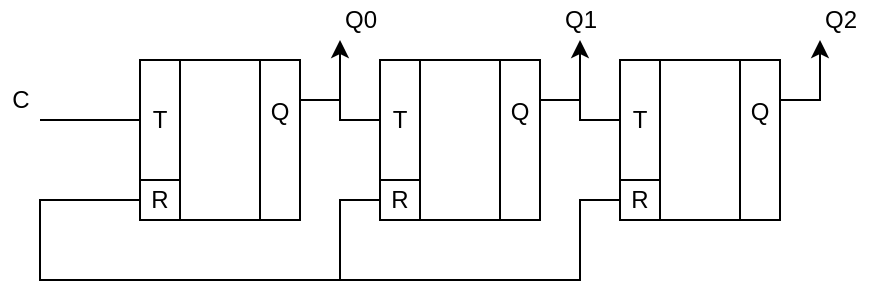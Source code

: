 <mxfile version="20.0.1" type="device" pages="4"><diagram id="ppFZpJrcJKyBo7Ti7lcz" name="Ct_posl_inc"><mxGraphModel dx="766" dy="492" grid="1" gridSize="10" guides="1" tooltips="1" connect="1" arrows="1" fold="1" page="1" pageScale="1" pageWidth="827" pageHeight="1169" math="0" shadow="0"><root><mxCell id="0"/><mxCell id="1" parent="0"/><mxCell id="_CVxGvSbv3_w0HM6d_ID-5" value="" style="group" vertex="1" connectable="0" parent="1"><mxGeometry x="120" y="120" width="80" height="80" as="geometry"/></mxCell><mxCell id="_CVxGvSbv3_w0HM6d_ID-1" value="T" style="rounded=0;whiteSpace=wrap;html=1;" vertex="1" parent="_CVxGvSbv3_w0HM6d_ID-5"><mxGeometry width="20" height="60" as="geometry"/></mxCell><mxCell id="_CVxGvSbv3_w0HM6d_ID-2" value="R" style="rounded=0;whiteSpace=wrap;html=1;" vertex="1" parent="_CVxGvSbv3_w0HM6d_ID-5"><mxGeometry y="60" width="20" height="20" as="geometry"/></mxCell><mxCell id="_CVxGvSbv3_w0HM6d_ID-3" value="" style="rounded=0;whiteSpace=wrap;html=1;" vertex="1" parent="_CVxGvSbv3_w0HM6d_ID-5"><mxGeometry x="20" width="40" height="80" as="geometry"/></mxCell><mxCell id="_CVxGvSbv3_w0HM6d_ID-4" value="Q&lt;br&gt;&lt;br&gt;&lt;br&gt;" style="rounded=0;whiteSpace=wrap;html=1;" vertex="1" parent="_CVxGvSbv3_w0HM6d_ID-5"><mxGeometry x="60" width="20" height="80" as="geometry"/></mxCell><mxCell id="_CVxGvSbv3_w0HM6d_ID-6" style="edgeStyle=orthogonalEdgeStyle;rounded=0;orthogonalLoop=1;jettySize=auto;html=1;exitX=0;exitY=0.5;exitDx=0;exitDy=0;endArrow=none;endFill=0;" edge="1" parent="1" source="_CVxGvSbv3_w0HM6d_ID-1"><mxGeometry relative="1" as="geometry"><mxPoint x="70" y="150" as="targetPoint"/></mxGeometry></mxCell><mxCell id="_CVxGvSbv3_w0HM6d_ID-7" value="C" style="text;html=1;align=center;verticalAlign=middle;resizable=0;points=[];autosize=1;strokeColor=none;fillColor=none;" vertex="1" parent="1"><mxGeometry x="50" y="130" width="20" height="20" as="geometry"/></mxCell><mxCell id="_CVxGvSbv3_w0HM6d_ID-8" style="edgeStyle=orthogonalEdgeStyle;rounded=0;orthogonalLoop=1;jettySize=auto;html=1;exitX=0;exitY=0.5;exitDx=0;exitDy=0;endArrow=none;endFill=0;entryX=0;entryY=0.5;entryDx=0;entryDy=0;" edge="1" parent="1" source="_CVxGvSbv3_w0HM6d_ID-2" target="_CVxGvSbv3_w0HM6d_ID-16"><mxGeometry relative="1" as="geometry"><mxPoint x="340" y="220" as="targetPoint"/><Array as="points"><mxPoint x="70" y="190"/><mxPoint x="70" y="230"/><mxPoint x="340" y="230"/><mxPoint x="340" y="190"/></Array></mxGeometry></mxCell><mxCell id="_CVxGvSbv3_w0HM6d_ID-9" value="" style="group" vertex="1" connectable="0" parent="1"><mxGeometry x="240" y="120" width="80" height="80" as="geometry"/></mxCell><mxCell id="_CVxGvSbv3_w0HM6d_ID-10" value="T" style="rounded=0;whiteSpace=wrap;html=1;" vertex="1" parent="_CVxGvSbv3_w0HM6d_ID-9"><mxGeometry width="20" height="60" as="geometry"/></mxCell><mxCell id="_CVxGvSbv3_w0HM6d_ID-11" value="R" style="rounded=0;whiteSpace=wrap;html=1;" vertex="1" parent="_CVxGvSbv3_w0HM6d_ID-9"><mxGeometry y="60" width="20" height="20" as="geometry"/></mxCell><mxCell id="_CVxGvSbv3_w0HM6d_ID-12" value="" style="rounded=0;whiteSpace=wrap;html=1;" vertex="1" parent="_CVxGvSbv3_w0HM6d_ID-9"><mxGeometry x="20" width="40" height="80" as="geometry"/></mxCell><mxCell id="_CVxGvSbv3_w0HM6d_ID-13" value="Q&lt;br&gt;&lt;br&gt;&lt;br&gt;" style="rounded=0;whiteSpace=wrap;html=1;" vertex="1" parent="_CVxGvSbv3_w0HM6d_ID-9"><mxGeometry x="60" width="20" height="80" as="geometry"/></mxCell><mxCell id="_CVxGvSbv3_w0HM6d_ID-14" value="" style="group" vertex="1" connectable="0" parent="1"><mxGeometry x="360" y="120" width="80" height="80" as="geometry"/></mxCell><mxCell id="_CVxGvSbv3_w0HM6d_ID-15" value="T" style="rounded=0;whiteSpace=wrap;html=1;" vertex="1" parent="_CVxGvSbv3_w0HM6d_ID-14"><mxGeometry width="20" height="60" as="geometry"/></mxCell><mxCell id="_CVxGvSbv3_w0HM6d_ID-16" value="R" style="rounded=0;whiteSpace=wrap;html=1;" vertex="1" parent="_CVxGvSbv3_w0HM6d_ID-14"><mxGeometry y="60" width="20" height="20" as="geometry"/></mxCell><mxCell id="_CVxGvSbv3_w0HM6d_ID-17" value="" style="rounded=0;whiteSpace=wrap;html=1;" vertex="1" parent="_CVxGvSbv3_w0HM6d_ID-14"><mxGeometry x="20" width="40" height="80" as="geometry"/></mxCell><mxCell id="_CVxGvSbv3_w0HM6d_ID-18" value="Q&lt;br&gt;&lt;br&gt;&lt;br&gt;" style="rounded=0;whiteSpace=wrap;html=1;" vertex="1" parent="_CVxGvSbv3_w0HM6d_ID-14"><mxGeometry x="60" width="20" height="80" as="geometry"/></mxCell><mxCell id="_CVxGvSbv3_w0HM6d_ID-19" style="edgeStyle=orthogonalEdgeStyle;rounded=0;orthogonalLoop=1;jettySize=auto;html=1;exitX=1;exitY=0.25;exitDx=0;exitDy=0;entryX=0;entryY=0.5;entryDx=0;entryDy=0;endArrow=none;endFill=0;" edge="1" parent="1" source="_CVxGvSbv3_w0HM6d_ID-4" target="_CVxGvSbv3_w0HM6d_ID-10"><mxGeometry relative="1" as="geometry"/></mxCell><mxCell id="_CVxGvSbv3_w0HM6d_ID-20" style="edgeStyle=orthogonalEdgeStyle;rounded=0;orthogonalLoop=1;jettySize=auto;html=1;exitX=1;exitY=0.25;exitDx=0;exitDy=0;entryX=0;entryY=0.5;entryDx=0;entryDy=0;endArrow=none;endFill=0;" edge="1" parent="1" source="_CVxGvSbv3_w0HM6d_ID-13" target="_CVxGvSbv3_w0HM6d_ID-15"><mxGeometry relative="1" as="geometry"/></mxCell><mxCell id="_CVxGvSbv3_w0HM6d_ID-21" value="" style="endArrow=classic;html=1;rounded=0;startArrow=none;startFill=0;endFill=1;" edge="1" parent="1"><mxGeometry width="50" height="50" relative="1" as="geometry"><mxPoint x="220" y="140" as="sourcePoint"/><mxPoint x="220" y="110" as="targetPoint"/></mxGeometry></mxCell><mxCell id="_CVxGvSbv3_w0HM6d_ID-22" value="" style="endArrow=classic;html=1;rounded=0;startArrow=none;startFill=0;endFill=1;" edge="1" parent="1"><mxGeometry width="50" height="50" relative="1" as="geometry"><mxPoint x="340" y="140" as="sourcePoint"/><mxPoint x="340" y="110" as="targetPoint"/></mxGeometry></mxCell><mxCell id="_CVxGvSbv3_w0HM6d_ID-23" style="edgeStyle=orthogonalEdgeStyle;rounded=0;orthogonalLoop=1;jettySize=auto;html=1;exitX=1;exitY=0.25;exitDx=0;exitDy=0;startArrow=none;startFill=0;endArrow=classic;endFill=1;" edge="1" parent="1" source="_CVxGvSbv3_w0HM6d_ID-18"><mxGeometry relative="1" as="geometry"><mxPoint x="460" y="110" as="targetPoint"/><Array as="points"><mxPoint x="460" y="140"/><mxPoint x="460" y="110"/></Array></mxGeometry></mxCell><mxCell id="_CVxGvSbv3_w0HM6d_ID-24" style="edgeStyle=orthogonalEdgeStyle;rounded=0;orthogonalLoop=1;jettySize=auto;html=1;exitX=0;exitY=0.5;exitDx=0;exitDy=0;startArrow=none;startFill=0;endArrow=none;endFill=0;" edge="1" parent="1" source="_CVxGvSbv3_w0HM6d_ID-11"><mxGeometry relative="1" as="geometry"><mxPoint x="220" y="230" as="targetPoint"/></mxGeometry></mxCell><mxCell id="_CVxGvSbv3_w0HM6d_ID-25" value="Q0" style="text;html=1;align=center;verticalAlign=middle;resizable=0;points=[];autosize=1;strokeColor=none;fillColor=none;" vertex="1" parent="1"><mxGeometry x="215" y="90" width="30" height="20" as="geometry"/></mxCell><mxCell id="_CVxGvSbv3_w0HM6d_ID-26" value="Q1" style="text;html=1;align=center;verticalAlign=middle;resizable=0;points=[];autosize=1;strokeColor=none;fillColor=none;" vertex="1" parent="1"><mxGeometry x="325" y="90" width="30" height="20" as="geometry"/></mxCell><mxCell id="_CVxGvSbv3_w0HM6d_ID-27" value="Q2" style="text;html=1;align=center;verticalAlign=middle;resizable=0;points=[];autosize=1;strokeColor=none;fillColor=none;" vertex="1" parent="1"><mxGeometry x="455" y="90" width="30" height="20" as="geometry"/></mxCell></root></mxGraphModel></diagram><diagram id="cTO8fn6N8fHEVhXlPTjt" name="Ct_posl_dec"><mxGraphModel dx="766" dy="492" grid="1" gridSize="10" guides="1" tooltips="1" connect="1" arrows="1" fold="1" page="1" pageScale="1" pageWidth="827" pageHeight="1169" math="0" shadow="0"><root><mxCell id="0"/><mxCell id="1" parent="0"/><mxCell id="P3ew-B0r1iosMSQfDxaQ-7" style="edgeStyle=orthogonalEdgeStyle;rounded=0;orthogonalLoop=1;jettySize=auto;html=1;exitX=0;exitY=0.25;exitDx=0;exitDy=0;startArrow=none;startFill=0;endArrow=none;endFill=0;" edge="1" parent="1" source="P3ew-B0r1iosMSQfDxaQ-4"><mxGeometry relative="1" as="geometry"><mxPoint x="90" y="100" as="targetPoint"/></mxGeometry></mxCell><mxCell id="P3ew-B0r1iosMSQfDxaQ-8" value="" style="group" vertex="1" connectable="0" parent="1"><mxGeometry x="120" y="120" width="80" height="90" as="geometry"/></mxCell><mxCell id="P3ew-B0r1iosMSQfDxaQ-2" value="T" style="rounded=0;whiteSpace=wrap;html=1;" vertex="1" parent="P3ew-B0r1iosMSQfDxaQ-8"><mxGeometry y="20" width="20" height="50" as="geometry"/></mxCell><mxCell id="P3ew-B0r1iosMSQfDxaQ-3" value="R" style="rounded=0;whiteSpace=wrap;html=1;" vertex="1" parent="P3ew-B0r1iosMSQfDxaQ-8"><mxGeometry y="70" width="20" height="20" as="geometry"/></mxCell><mxCell id="P3ew-B0r1iosMSQfDxaQ-4" value="S" style="rounded=0;whiteSpace=wrap;html=1;" vertex="1" parent="P3ew-B0r1iosMSQfDxaQ-8"><mxGeometry width="20" height="20" as="geometry"/></mxCell><mxCell id="P3ew-B0r1iosMSQfDxaQ-5" value="" style="rounded=0;whiteSpace=wrap;html=1;" vertex="1" parent="P3ew-B0r1iosMSQfDxaQ-8"><mxGeometry x="20" width="40" height="90" as="geometry"/></mxCell><mxCell id="P3ew-B0r1iosMSQfDxaQ-6" value="&lt;br&gt;&lt;br&gt;&lt;br&gt;~Q" style="rounded=0;whiteSpace=wrap;html=1;" vertex="1" parent="P3ew-B0r1iosMSQfDxaQ-8"><mxGeometry x="60" width="20" height="90" as="geometry"/></mxCell><mxCell id="P3ew-B0r1iosMSQfDxaQ-9" value="" style="group" vertex="1" connectable="0" parent="1"><mxGeometry x="240" y="120" width="80" height="90" as="geometry"/></mxCell><mxCell id="P3ew-B0r1iosMSQfDxaQ-10" value="T" style="rounded=0;whiteSpace=wrap;html=1;" vertex="1" parent="P3ew-B0r1iosMSQfDxaQ-9"><mxGeometry y="20" width="20" height="50" as="geometry"/></mxCell><mxCell id="P3ew-B0r1iosMSQfDxaQ-11" value="R" style="rounded=0;whiteSpace=wrap;html=1;" vertex="1" parent="P3ew-B0r1iosMSQfDxaQ-9"><mxGeometry y="70" width="20" height="20" as="geometry"/></mxCell><mxCell id="P3ew-B0r1iosMSQfDxaQ-12" value="S" style="rounded=0;whiteSpace=wrap;html=1;" vertex="1" parent="P3ew-B0r1iosMSQfDxaQ-9"><mxGeometry width="20" height="20" as="geometry"/></mxCell><mxCell id="P3ew-B0r1iosMSQfDxaQ-13" value="" style="rounded=0;whiteSpace=wrap;html=1;" vertex="1" parent="P3ew-B0r1iosMSQfDxaQ-9"><mxGeometry x="20" width="40" height="90" as="geometry"/></mxCell><mxCell id="P3ew-B0r1iosMSQfDxaQ-14" value="&lt;br&gt;&lt;br&gt;&lt;br&gt;~Q" style="rounded=0;whiteSpace=wrap;html=1;" vertex="1" parent="P3ew-B0r1iosMSQfDxaQ-9"><mxGeometry x="60" width="20" height="90" as="geometry"/></mxCell><mxCell id="P3ew-B0r1iosMSQfDxaQ-15" value="" style="group" vertex="1" connectable="0" parent="1"><mxGeometry x="360" y="120" width="80" height="90" as="geometry"/></mxCell><mxCell id="P3ew-B0r1iosMSQfDxaQ-16" value="T" style="rounded=0;whiteSpace=wrap;html=1;" vertex="1" parent="P3ew-B0r1iosMSQfDxaQ-15"><mxGeometry y="20" width="20" height="50" as="geometry"/></mxCell><mxCell id="P3ew-B0r1iosMSQfDxaQ-17" value="R" style="rounded=0;whiteSpace=wrap;html=1;" vertex="1" parent="P3ew-B0r1iosMSQfDxaQ-15"><mxGeometry y="70" width="20" height="20" as="geometry"/></mxCell><mxCell id="P3ew-B0r1iosMSQfDxaQ-18" value="S" style="rounded=0;whiteSpace=wrap;html=1;" vertex="1" parent="P3ew-B0r1iosMSQfDxaQ-15"><mxGeometry width="20" height="20" as="geometry"/></mxCell><mxCell id="P3ew-B0r1iosMSQfDxaQ-19" value="" style="rounded=0;whiteSpace=wrap;html=1;" vertex="1" parent="P3ew-B0r1iosMSQfDxaQ-15"><mxGeometry x="20" width="40" height="90" as="geometry"/></mxCell><mxCell id="P3ew-B0r1iosMSQfDxaQ-20" value="&lt;br&gt;&lt;br&gt;&lt;br&gt;~Q" style="rounded=0;whiteSpace=wrap;html=1;" vertex="1" parent="P3ew-B0r1iosMSQfDxaQ-15"><mxGeometry x="60" width="20" height="90" as="geometry"/></mxCell><mxCell id="P3ew-B0r1iosMSQfDxaQ-21" style="edgeStyle=orthogonalEdgeStyle;rounded=0;orthogonalLoop=1;jettySize=auto;html=1;exitX=0;exitY=0.25;exitDx=0;exitDy=0;startArrow=none;startFill=0;endArrow=none;endFill=0;" edge="1" parent="1" source="P3ew-B0r1iosMSQfDxaQ-12"><mxGeometry relative="1" as="geometry"><mxPoint x="220" y="100" as="targetPoint"/></mxGeometry></mxCell><mxCell id="P3ew-B0r1iosMSQfDxaQ-22" style="edgeStyle=orthogonalEdgeStyle;rounded=0;orthogonalLoop=1;jettySize=auto;html=1;exitX=0;exitY=0.25;exitDx=0;exitDy=0;startArrow=none;startFill=0;endArrow=none;endFill=0;" edge="1" parent="1" source="P3ew-B0r1iosMSQfDxaQ-18"><mxGeometry relative="1" as="geometry"><mxPoint x="340" y="100" as="targetPoint"/></mxGeometry></mxCell><mxCell id="P3ew-B0r1iosMSQfDxaQ-23" style="edgeStyle=orthogonalEdgeStyle;rounded=0;orthogonalLoop=1;jettySize=auto;html=1;exitX=0;exitY=0.5;exitDx=0;exitDy=0;startArrow=none;startFill=0;endArrow=none;endFill=0;" edge="1" parent="1" source="P3ew-B0r1iosMSQfDxaQ-2"><mxGeometry relative="1" as="geometry"><mxPoint x="80" y="165" as="targetPoint"/></mxGeometry></mxCell><mxCell id="P3ew-B0r1iosMSQfDxaQ-24" value="C" style="text;html=1;align=center;verticalAlign=middle;resizable=0;points=[];autosize=1;strokeColor=none;fillColor=none;" vertex="1" parent="1"><mxGeometry x="60" y="140" width="20" height="20" as="geometry"/></mxCell><mxCell id="P3ew-B0r1iosMSQfDxaQ-25" value="S0" style="text;html=1;align=center;verticalAlign=middle;resizable=0;points=[];autosize=1;strokeColor=none;fillColor=none;" vertex="1" parent="1"><mxGeometry x="65" y="80" width="30" height="20" as="geometry"/></mxCell><mxCell id="P3ew-B0r1iosMSQfDxaQ-26" value="S1" style="text;html=1;align=center;verticalAlign=middle;resizable=0;points=[];autosize=1;strokeColor=none;fillColor=none;" vertex="1" parent="1"><mxGeometry x="220" y="80" width="30" height="20" as="geometry"/></mxCell><mxCell id="P3ew-B0r1iosMSQfDxaQ-27" value="S2" style="text;html=1;align=center;verticalAlign=middle;resizable=0;points=[];autosize=1;strokeColor=none;fillColor=none;" vertex="1" parent="1"><mxGeometry x="340" y="80" width="30" height="20" as="geometry"/></mxCell><mxCell id="P3ew-B0r1iosMSQfDxaQ-28" style="edgeStyle=orthogonalEdgeStyle;rounded=0;orthogonalLoop=1;jettySize=auto;html=1;exitX=0;exitY=0.5;exitDx=0;exitDy=0;startArrow=none;startFill=0;endArrow=none;endFill=0;entryX=0;entryY=0.5;entryDx=0;entryDy=0;" edge="1" parent="1" source="P3ew-B0r1iosMSQfDxaQ-3" target="P3ew-B0r1iosMSQfDxaQ-17"><mxGeometry relative="1" as="geometry"><mxPoint x="350" y="270" as="targetPoint"/><Array as="points"><mxPoint x="100" y="200"/><mxPoint x="100" y="240"/><mxPoint x="350" y="240"/><mxPoint x="350" y="200"/></Array></mxGeometry></mxCell><mxCell id="P3ew-B0r1iosMSQfDxaQ-29" style="edgeStyle=orthogonalEdgeStyle;rounded=0;orthogonalLoop=1;jettySize=auto;html=1;exitX=0;exitY=0.5;exitDx=0;exitDy=0;startArrow=none;startFill=0;endArrow=none;endFill=0;" edge="1" parent="1" source="P3ew-B0r1iosMSQfDxaQ-11"><mxGeometry relative="1" as="geometry"><mxPoint x="220" y="240" as="targetPoint"/><Array as="points"><mxPoint x="230" y="200"/><mxPoint x="230" y="240"/></Array></mxGeometry></mxCell><mxCell id="P3ew-B0r1iosMSQfDxaQ-30" style="edgeStyle=orthogonalEdgeStyle;rounded=0;orthogonalLoop=1;jettySize=auto;html=1;exitX=1;exitY=0.75;exitDx=0;exitDy=0;entryX=0;entryY=0.5;entryDx=0;entryDy=0;startArrow=none;startFill=0;endArrow=none;endFill=0;" edge="1" parent="1" source="P3ew-B0r1iosMSQfDxaQ-6" target="P3ew-B0r1iosMSQfDxaQ-10"><mxGeometry relative="1" as="geometry"><Array as="points"><mxPoint x="210" y="188"/><mxPoint x="210" y="165"/></Array></mxGeometry></mxCell><mxCell id="P3ew-B0r1iosMSQfDxaQ-31" style="edgeStyle=orthogonalEdgeStyle;rounded=0;orthogonalLoop=1;jettySize=auto;html=1;exitX=0;exitY=0.5;exitDx=0;exitDy=0;entryX=1;entryY=0.75;entryDx=0;entryDy=0;startArrow=none;startFill=0;endArrow=none;endFill=0;" edge="1" parent="1" source="P3ew-B0r1iosMSQfDxaQ-16" target="P3ew-B0r1iosMSQfDxaQ-14"><mxGeometry relative="1" as="geometry"><Array as="points"><mxPoint x="330" y="165"/><mxPoint x="330" y="188"/></Array></mxGeometry></mxCell><mxCell id="P3ew-B0r1iosMSQfDxaQ-32" style="edgeStyle=orthogonalEdgeStyle;rounded=0;orthogonalLoop=1;jettySize=auto;html=1;exitX=1;exitY=0.75;exitDx=0;exitDy=0;startArrow=none;startFill=0;endArrow=classic;endFill=1;" edge="1" parent="1" source="P3ew-B0r1iosMSQfDxaQ-20"><mxGeometry relative="1" as="geometry"><mxPoint x="460" y="70" as="targetPoint"/></mxGeometry></mxCell><mxCell id="P3ew-B0r1iosMSQfDxaQ-33" value="" style="endArrow=classic;html=1;rounded=0;" edge="1" parent="1"><mxGeometry width="50" height="50" relative="1" as="geometry"><mxPoint x="210" y="170" as="sourcePoint"/><mxPoint x="210" y="70" as="targetPoint"/></mxGeometry></mxCell><mxCell id="P3ew-B0r1iosMSQfDxaQ-34" value="Q0" style="text;html=1;align=center;verticalAlign=middle;resizable=0;points=[];autosize=1;strokeColor=none;fillColor=none;" vertex="1" parent="1"><mxGeometry x="195" y="50" width="30" height="20" as="geometry"/></mxCell><mxCell id="P3ew-B0r1iosMSQfDxaQ-35" value="" style="endArrow=classic;html=1;rounded=0;" edge="1" parent="1"><mxGeometry width="50" height="50" relative="1" as="geometry"><mxPoint x="330" y="170" as="sourcePoint"/><mxPoint x="330" y="70" as="targetPoint"/></mxGeometry></mxCell><mxCell id="P3ew-B0r1iosMSQfDxaQ-36" value="Q1" style="text;html=1;align=center;verticalAlign=middle;resizable=0;points=[];autosize=1;strokeColor=none;fillColor=none;" vertex="1" parent="1"><mxGeometry x="315" y="50" width="30" height="20" as="geometry"/></mxCell><mxCell id="P3ew-B0r1iosMSQfDxaQ-37" value="Q2" style="text;html=1;align=center;verticalAlign=middle;resizable=0;points=[];autosize=1;strokeColor=none;fillColor=none;" vertex="1" parent="1"><mxGeometry x="445" y="50" width="30" height="20" as="geometry"/></mxCell><mxCell id="P3ew-B0r1iosMSQfDxaQ-38" value="" style="endArrow=none;html=1;rounded=0;" edge="1" parent="1"><mxGeometry width="50" height="50" relative="1" as="geometry"><mxPoint x="40" y="240" as="sourcePoint"/><mxPoint x="100" y="240" as="targetPoint"/></mxGeometry></mxCell><mxCell id="P3ew-B0r1iosMSQfDxaQ-40" value="Reset" style="text;html=1;align=center;verticalAlign=middle;resizable=0;points=[];autosize=1;strokeColor=none;fillColor=none;" vertex="1" parent="1"><mxGeometry x="25" y="220" width="50" height="20" as="geometry"/></mxCell></root></mxGraphModel></diagram><diagram id="LKE5CTaxRTpj_qek7cb6" name="Ct_ckv_inc"><mxGraphModel dx="766" dy="492" grid="1" gridSize="10" guides="1" tooltips="1" connect="1" arrows="1" fold="1" page="1" pageScale="1" pageWidth="827" pageHeight="1169" math="0" shadow="0"><root><mxCell id="0"/><mxCell id="1" parent="0"/><mxCell id="bXW_lERMc_xoVCUQxBor-5" style="edgeStyle=orthogonalEdgeStyle;rounded=0;orthogonalLoop=1;jettySize=auto;html=1;exitX=0;exitY=0.5;exitDx=0;exitDy=0;startArrow=none;startFill=0;endArrow=none;endFill=0;" edge="1" parent="1" source="bXW_lERMc_xoVCUQxBor-1"><mxGeometry relative="1" as="geometry"><mxPoint x="90" y="190" as="targetPoint"/></mxGeometry></mxCell><mxCell id="bXW_lERMc_xoVCUQxBor-7" style="edgeStyle=orthogonalEdgeStyle;rounded=0;orthogonalLoop=1;jettySize=auto;html=1;exitX=0;exitY=0.5;exitDx=0;exitDy=0;startArrow=none;startFill=0;endArrow=none;endFill=0;" edge="1" parent="1" source="bXW_lERMc_xoVCUQxBor-2"><mxGeometry relative="1" as="geometry"><mxPoint x="70" y="230" as="targetPoint"/></mxGeometry></mxCell><mxCell id="bXW_lERMc_xoVCUQxBor-9" style="edgeStyle=orthogonalEdgeStyle;rounded=0;orthogonalLoop=1;jettySize=auto;html=1;exitX=1;exitY=0.25;exitDx=0;exitDy=0;startArrow=none;startFill=0;endArrow=none;endFill=0;" edge="1" parent="1" source="bXW_lERMc_xoVCUQxBor-4"><mxGeometry relative="1" as="geometry"><mxPoint x="260" y="260" as="targetPoint"/><Array as="points"><mxPoint x="250" y="180"/></Array></mxGeometry></mxCell><mxCell id="bXW_lERMc_xoVCUQxBor-6" value="C" style="text;html=1;align=center;verticalAlign=middle;resizable=0;points=[];autosize=1;strokeColor=none;fillColor=none;" vertex="1" parent="1"><mxGeometry x="70" y="170" width="20" height="20" as="geometry"/></mxCell><mxCell id="bXW_lERMc_xoVCUQxBor-8" value="Reset" style="text;html=1;align=center;verticalAlign=middle;resizable=0;points=[];autosize=1;strokeColor=none;fillColor=none;" vertex="1" parent="1"><mxGeometry x="45" y="210" width="50" height="20" as="geometry"/></mxCell><mxCell id="bXW_lERMc_xoVCUQxBor-10" value="" style="group" vertex="1" connectable="0" parent="1"><mxGeometry x="160" y="160" width="80" height="80" as="geometry"/></mxCell><mxCell id="bXW_lERMc_xoVCUQxBor-1" value="T" style="rounded=0;whiteSpace=wrap;html=1;" vertex="1" parent="bXW_lERMc_xoVCUQxBor-10"><mxGeometry width="20" height="60" as="geometry"/></mxCell><mxCell id="bXW_lERMc_xoVCUQxBor-2" value="R" style="rounded=0;whiteSpace=wrap;html=1;" vertex="1" parent="bXW_lERMc_xoVCUQxBor-10"><mxGeometry y="60" width="20" height="20" as="geometry"/></mxCell><mxCell id="bXW_lERMc_xoVCUQxBor-3" value="" style="rounded=0;whiteSpace=wrap;html=1;" vertex="1" parent="bXW_lERMc_xoVCUQxBor-10"><mxGeometry x="20" width="40" height="80" as="geometry"/></mxCell><mxCell id="bXW_lERMc_xoVCUQxBor-4" value="Q&lt;br&gt;&lt;br&gt;&lt;br&gt;" style="rounded=0;whiteSpace=wrap;html=1;" vertex="1" parent="bXW_lERMc_xoVCUQxBor-10"><mxGeometry x="60" width="20" height="80" as="geometry"/></mxCell><mxCell id="bXW_lERMc_xoVCUQxBor-11" value="" style="group" vertex="1" connectable="0" parent="1"><mxGeometry x="320" y="160" width="80" height="80" as="geometry"/></mxCell><mxCell id="bXW_lERMc_xoVCUQxBor-12" value="T" style="rounded=0;whiteSpace=wrap;html=1;" vertex="1" parent="bXW_lERMc_xoVCUQxBor-11"><mxGeometry width="20" height="60" as="geometry"/></mxCell><mxCell id="bXW_lERMc_xoVCUQxBor-13" value="R" style="rounded=0;whiteSpace=wrap;html=1;" vertex="1" parent="bXW_lERMc_xoVCUQxBor-11"><mxGeometry y="60" width="20" height="20" as="geometry"/></mxCell><mxCell id="bXW_lERMc_xoVCUQxBor-14" value="" style="rounded=0;whiteSpace=wrap;html=1;" vertex="1" parent="bXW_lERMc_xoVCUQxBor-11"><mxGeometry x="20" width="40" height="80" as="geometry"/></mxCell><mxCell id="bXW_lERMc_xoVCUQxBor-15" value="Q&lt;br&gt;&lt;br&gt;&lt;br&gt;" style="rounded=0;whiteSpace=wrap;html=1;" vertex="1" parent="bXW_lERMc_xoVCUQxBor-11"><mxGeometry x="60" width="20" height="80" as="geometry"/></mxCell><mxCell id="bXW_lERMc_xoVCUQxBor-16" value="" style="group" vertex="1" connectable="0" parent="1"><mxGeometry x="480" y="160" width="80" height="80" as="geometry"/></mxCell><mxCell id="bXW_lERMc_xoVCUQxBor-17" value="T" style="rounded=0;whiteSpace=wrap;html=1;" vertex="1" parent="bXW_lERMc_xoVCUQxBor-16"><mxGeometry width="20" height="60" as="geometry"/></mxCell><mxCell id="bXW_lERMc_xoVCUQxBor-18" value="R" style="rounded=0;whiteSpace=wrap;html=1;" vertex="1" parent="bXW_lERMc_xoVCUQxBor-16"><mxGeometry y="60" width="20" height="20" as="geometry"/></mxCell><mxCell id="bXW_lERMc_xoVCUQxBor-19" value="" style="rounded=0;whiteSpace=wrap;html=1;" vertex="1" parent="bXW_lERMc_xoVCUQxBor-16"><mxGeometry x="20" width="40" height="80" as="geometry"/></mxCell><mxCell id="bXW_lERMc_xoVCUQxBor-20" value="Q&lt;br&gt;&lt;br&gt;&lt;br&gt;" style="rounded=0;whiteSpace=wrap;html=1;" vertex="1" parent="bXW_lERMc_xoVCUQxBor-16"><mxGeometry x="60" width="20" height="80" as="geometry"/></mxCell><mxCell id="bXW_lERMc_xoVCUQxBor-22" style="edgeStyle=orthogonalEdgeStyle;rounded=0;orthogonalLoop=1;jettySize=auto;html=1;exitX=0;exitY=0.75;exitDx=0;exitDy=0;startArrow=none;startFill=0;endArrow=none;endFill=0;" edge="1" parent="1" source="bXW_lERMc_xoVCUQxBor-21"><mxGeometry relative="1" as="geometry"><mxPoint x="120" y="190" as="targetPoint"/></mxGeometry></mxCell><mxCell id="bXW_lERMc_xoVCUQxBor-23" style="edgeStyle=orthogonalEdgeStyle;rounded=0;orthogonalLoop=1;jettySize=auto;html=1;exitX=1;exitY=0.5;exitDx=0;exitDy=0;entryX=0;entryY=0.5;entryDx=0;entryDy=0;startArrow=none;startFill=0;endArrow=none;endFill=0;" edge="1" parent="1" source="bXW_lERMc_xoVCUQxBor-21" target="bXW_lERMc_xoVCUQxBor-12"><mxGeometry relative="1" as="geometry"><Array as="points"><mxPoint x="300" y="270"/><mxPoint x="300" y="190"/></Array></mxGeometry></mxCell><mxCell id="bXW_lERMc_xoVCUQxBor-21" value="&amp;amp;" style="rounded=0;whiteSpace=wrap;html=1;" vertex="1" parent="1"><mxGeometry x="260" y="250" width="30" height="40" as="geometry"/></mxCell><mxCell id="bXW_lERMc_xoVCUQxBor-26" style="edgeStyle=orthogonalEdgeStyle;rounded=0;orthogonalLoop=1;jettySize=auto;html=1;exitX=0;exitY=0.75;exitDx=0;exitDy=0;startArrow=none;startFill=0;endArrow=none;endFill=0;" edge="1" parent="1" source="bXW_lERMc_xoVCUQxBor-24"><mxGeometry relative="1" as="geometry"><mxPoint x="300" y="270" as="targetPoint"/></mxGeometry></mxCell><mxCell id="bXW_lERMc_xoVCUQxBor-27" style="edgeStyle=orthogonalEdgeStyle;rounded=0;orthogonalLoop=1;jettySize=auto;html=1;exitX=1;exitY=0.5;exitDx=0;exitDy=0;entryX=0;entryY=0.5;entryDx=0;entryDy=0;startArrow=none;startFill=0;endArrow=none;endFill=0;" edge="1" parent="1" source="bXW_lERMc_xoVCUQxBor-24" target="bXW_lERMc_xoVCUQxBor-17"><mxGeometry relative="1" as="geometry"><Array as="points"><mxPoint x="460" y="270"/><mxPoint x="460" y="190"/></Array></mxGeometry></mxCell><mxCell id="bXW_lERMc_xoVCUQxBor-24" value="&amp;amp;" style="rounded=0;whiteSpace=wrap;html=1;" vertex="1" parent="1"><mxGeometry x="420" y="250" width="30" height="40" as="geometry"/></mxCell><mxCell id="bXW_lERMc_xoVCUQxBor-25" style="edgeStyle=orthogonalEdgeStyle;rounded=0;orthogonalLoop=1;jettySize=auto;html=1;exitX=1;exitY=0.25;exitDx=0;exitDy=0;startArrow=none;startFill=0;endArrow=none;endFill=0;" edge="1" parent="1" source="bXW_lERMc_xoVCUQxBor-15"><mxGeometry relative="1" as="geometry"><mxPoint x="420" y="260" as="targetPoint"/><Array as="points"><mxPoint x="410" y="180"/><mxPoint x="410" y="260"/><mxPoint x="420" y="260"/></Array></mxGeometry></mxCell><mxCell id="bXW_lERMc_xoVCUQxBor-28" style="edgeStyle=orthogonalEdgeStyle;rounded=0;orthogonalLoop=1;jettySize=auto;html=1;exitX=0;exitY=0.5;exitDx=0;exitDy=0;startArrow=none;startFill=0;endArrow=none;endFill=0;entryX=0.7;entryY=1.05;entryDx=0;entryDy=0;entryPerimeter=0;" edge="1" parent="1" source="bXW_lERMc_xoVCUQxBor-13" target="bXW_lERMc_xoVCUQxBor-8"><mxGeometry relative="1" as="geometry"><mxPoint x="80" y="310" as="targetPoint"/><Array as="points"><mxPoint x="310" y="230"/><mxPoint x="310" y="320"/><mxPoint x="80" y="320"/></Array></mxGeometry></mxCell><mxCell id="bXW_lERMc_xoVCUQxBor-29" style="edgeStyle=orthogonalEdgeStyle;rounded=0;orthogonalLoop=1;jettySize=auto;html=1;exitX=0;exitY=0.5;exitDx=0;exitDy=0;startArrow=none;startFill=0;endArrow=none;endFill=0;" edge="1" parent="1" source="bXW_lERMc_xoVCUQxBor-18"><mxGeometry relative="1" as="geometry"><mxPoint x="310" y="320" as="targetPoint"/><Array as="points"><mxPoint x="470" y="230"/></Array></mxGeometry></mxCell><mxCell id="bXW_lERMc_xoVCUQxBor-30" value="" style="endArrow=classic;html=1;rounded=0;" edge="1" parent="1"><mxGeometry width="50" height="50" relative="1" as="geometry"><mxPoint x="250" y="180" as="sourcePoint"/><mxPoint x="250" y="140" as="targetPoint"/></mxGeometry></mxCell><mxCell id="bXW_lERMc_xoVCUQxBor-31" value="Q0" style="text;html=1;align=center;verticalAlign=middle;resizable=0;points=[];autosize=1;strokeColor=none;fillColor=none;" vertex="1" parent="1"><mxGeometry x="245" y="120" width="30" height="20" as="geometry"/></mxCell><mxCell id="bXW_lERMc_xoVCUQxBor-32" value="" style="endArrow=classic;html=1;rounded=0;" edge="1" parent="1"><mxGeometry width="50" height="50" relative="1" as="geometry"><mxPoint x="410" y="180" as="sourcePoint"/><mxPoint x="410" y="140" as="targetPoint"/></mxGeometry></mxCell><mxCell id="bXW_lERMc_xoVCUQxBor-33" style="edgeStyle=orthogonalEdgeStyle;rounded=0;orthogonalLoop=1;jettySize=auto;html=1;exitX=1;exitY=0.25;exitDx=0;exitDy=0;startArrow=none;startFill=0;endArrow=classic;endFill=1;" edge="1" parent="1" source="bXW_lERMc_xoVCUQxBor-20"><mxGeometry relative="1" as="geometry"><mxPoint x="570" y="140" as="targetPoint"/><Array as="points"><mxPoint x="570" y="180"/></Array></mxGeometry></mxCell><mxCell id="bXW_lERMc_xoVCUQxBor-34" value="Q1" style="text;html=1;align=center;verticalAlign=middle;resizable=0;points=[];autosize=1;strokeColor=none;fillColor=none;" vertex="1" parent="1"><mxGeometry x="395" y="120" width="30" height="20" as="geometry"/></mxCell><mxCell id="bXW_lERMc_xoVCUQxBor-35" value="Q2" style="text;html=1;align=center;verticalAlign=middle;resizable=0;points=[];autosize=1;strokeColor=none;fillColor=none;" vertex="1" parent="1"><mxGeometry x="555" y="120" width="30" height="20" as="geometry"/></mxCell></root></mxGraphModel></diagram><diagram id="D8pmekWTqkGY3Re0x5xm" name="Ct_ckv_dec"><mxGraphModel dx="766" dy="492" grid="1" gridSize="10" guides="1" tooltips="1" connect="1" arrows="1" fold="1" page="1" pageScale="1" pageWidth="827" pageHeight="1169" math="0" shadow="0"><root><mxCell id="0"/><mxCell id="1" parent="0"/><mxCell id="eOA0E9yDvYShA4qwCV28-1" style="edgeStyle=orthogonalEdgeStyle;rounded=0;orthogonalLoop=1;jettySize=auto;html=1;exitX=0;exitY=0.5;exitDx=0;exitDy=0;startArrow=none;startFill=0;endArrow=none;endFill=0;" edge="1" parent="1" source="eOA0E9yDvYShA4qwCV28-7"><mxGeometry relative="1" as="geometry"><mxPoint x="90" y="190" as="targetPoint"/></mxGeometry></mxCell><mxCell id="eOA0E9yDvYShA4qwCV28-2" style="edgeStyle=orthogonalEdgeStyle;rounded=0;orthogonalLoop=1;jettySize=auto;html=1;exitX=0;exitY=0.5;exitDx=0;exitDy=0;startArrow=none;startFill=0;endArrow=none;endFill=0;" edge="1" parent="1" source="eOA0E9yDvYShA4qwCV28-8"><mxGeometry relative="1" as="geometry"><mxPoint x="70" y="230" as="targetPoint"/></mxGeometry></mxCell><mxCell id="eOA0E9yDvYShA4qwCV28-3" style="edgeStyle=orthogonalEdgeStyle;rounded=0;orthogonalLoop=1;jettySize=auto;html=1;exitX=1;exitY=0.25;exitDx=0;exitDy=0;startArrow=none;startFill=0;endArrow=none;endFill=0;" edge="1" parent="1" source="eOA0E9yDvYShA4qwCV28-10"><mxGeometry relative="1" as="geometry"><mxPoint x="260" y="260" as="targetPoint"/><Array as="points"><mxPoint x="240" y="220"/><mxPoint x="250" y="220"/><mxPoint x="250" y="260"/></Array></mxGeometry></mxCell><mxCell id="eOA0E9yDvYShA4qwCV28-4" value="C" style="text;html=1;align=center;verticalAlign=middle;resizable=0;points=[];autosize=1;strokeColor=none;fillColor=none;" vertex="1" parent="1"><mxGeometry x="70" y="170" width="20" height="20" as="geometry"/></mxCell><mxCell id="eOA0E9yDvYShA4qwCV28-5" value="Reset" style="text;html=1;align=center;verticalAlign=middle;resizable=0;points=[];autosize=1;strokeColor=none;fillColor=none;" vertex="1" parent="1"><mxGeometry x="45" y="210" width="50" height="20" as="geometry"/></mxCell><mxCell id="eOA0E9yDvYShA4qwCV28-6" value="" style="group" vertex="1" connectable="0" parent="1"><mxGeometry x="160" y="160" width="80" height="80" as="geometry"/></mxCell><mxCell id="eOA0E9yDvYShA4qwCV28-7" value="T" style="rounded=0;whiteSpace=wrap;html=1;" vertex="1" parent="eOA0E9yDvYShA4qwCV28-6"><mxGeometry width="20" height="60" as="geometry"/></mxCell><mxCell id="eOA0E9yDvYShA4qwCV28-8" value="R" style="rounded=0;whiteSpace=wrap;html=1;" vertex="1" parent="eOA0E9yDvYShA4qwCV28-6"><mxGeometry y="60" width="20" height="20" as="geometry"/></mxCell><mxCell id="eOA0E9yDvYShA4qwCV28-9" value="" style="rounded=0;whiteSpace=wrap;html=1;" vertex="1" parent="eOA0E9yDvYShA4qwCV28-6"><mxGeometry x="20" width="40" height="80" as="geometry"/></mxCell><mxCell id="eOA0E9yDvYShA4qwCV28-10" value="&lt;br&gt;&lt;br&gt;&lt;br&gt;~Q" style="rounded=0;whiteSpace=wrap;html=1;" vertex="1" parent="eOA0E9yDvYShA4qwCV28-6"><mxGeometry x="60" width="20" height="80" as="geometry"/></mxCell><mxCell id="eOA0E9yDvYShA4qwCV28-11" value="" style="group" vertex="1" connectable="0" parent="1"><mxGeometry x="320" y="160" width="80" height="80" as="geometry"/></mxCell><mxCell id="eOA0E9yDvYShA4qwCV28-12" value="T" style="rounded=0;whiteSpace=wrap;html=1;" vertex="1" parent="eOA0E9yDvYShA4qwCV28-11"><mxGeometry width="20" height="60" as="geometry"/></mxCell><mxCell id="eOA0E9yDvYShA4qwCV28-13" value="R" style="rounded=0;whiteSpace=wrap;html=1;" vertex="1" parent="eOA0E9yDvYShA4qwCV28-11"><mxGeometry y="60" width="20" height="20" as="geometry"/></mxCell><mxCell id="eOA0E9yDvYShA4qwCV28-14" value="" style="rounded=0;whiteSpace=wrap;html=1;" vertex="1" parent="eOA0E9yDvYShA4qwCV28-11"><mxGeometry x="20" width="40" height="80" as="geometry"/></mxCell><mxCell id="eOA0E9yDvYShA4qwCV28-15" value="&lt;br&gt;&lt;br&gt;&lt;br&gt;~Q" style="rounded=0;whiteSpace=wrap;html=1;" vertex="1" parent="eOA0E9yDvYShA4qwCV28-11"><mxGeometry x="60" width="20" height="80" as="geometry"/></mxCell><mxCell id="eOA0E9yDvYShA4qwCV28-16" value="" style="group" vertex="1" connectable="0" parent="1"><mxGeometry x="480" y="160" width="80" height="80" as="geometry"/></mxCell><mxCell id="eOA0E9yDvYShA4qwCV28-17" value="T" style="rounded=0;whiteSpace=wrap;html=1;" vertex="1" parent="eOA0E9yDvYShA4qwCV28-16"><mxGeometry width="20" height="60" as="geometry"/></mxCell><mxCell id="eOA0E9yDvYShA4qwCV28-18" value="R" style="rounded=0;whiteSpace=wrap;html=1;" vertex="1" parent="eOA0E9yDvYShA4qwCV28-16"><mxGeometry y="60" width="20" height="20" as="geometry"/></mxCell><mxCell id="eOA0E9yDvYShA4qwCV28-19" value="" style="rounded=0;whiteSpace=wrap;html=1;" vertex="1" parent="eOA0E9yDvYShA4qwCV28-16"><mxGeometry x="20" width="40" height="80" as="geometry"/></mxCell><mxCell id="eOA0E9yDvYShA4qwCV28-20" value="&lt;br&gt;&lt;br&gt;&lt;br&gt;~Q" style="rounded=0;whiteSpace=wrap;html=1;" vertex="1" parent="eOA0E9yDvYShA4qwCV28-16"><mxGeometry x="60" width="20" height="80" as="geometry"/></mxCell><mxCell id="eOA0E9yDvYShA4qwCV28-21" style="edgeStyle=orthogonalEdgeStyle;rounded=0;orthogonalLoop=1;jettySize=auto;html=1;exitX=0;exitY=0.75;exitDx=0;exitDy=0;startArrow=none;startFill=0;endArrow=none;endFill=0;" edge="1" parent="1" source="eOA0E9yDvYShA4qwCV28-23"><mxGeometry relative="1" as="geometry"><mxPoint x="120" y="190" as="targetPoint"/></mxGeometry></mxCell><mxCell id="eOA0E9yDvYShA4qwCV28-22" style="edgeStyle=orthogonalEdgeStyle;rounded=0;orthogonalLoop=1;jettySize=auto;html=1;exitX=1;exitY=0.5;exitDx=0;exitDy=0;entryX=0;entryY=0.5;entryDx=0;entryDy=0;startArrow=none;startFill=0;endArrow=none;endFill=0;" edge="1" parent="1" source="eOA0E9yDvYShA4qwCV28-23" target="eOA0E9yDvYShA4qwCV28-12"><mxGeometry relative="1" as="geometry"><Array as="points"><mxPoint x="300" y="270"/><mxPoint x="300" y="190"/></Array></mxGeometry></mxCell><mxCell id="eOA0E9yDvYShA4qwCV28-23" value="&amp;amp;" style="rounded=0;whiteSpace=wrap;html=1;" vertex="1" parent="1"><mxGeometry x="260" y="250" width="30" height="40" as="geometry"/></mxCell><mxCell id="eOA0E9yDvYShA4qwCV28-24" style="edgeStyle=orthogonalEdgeStyle;rounded=0;orthogonalLoop=1;jettySize=auto;html=1;exitX=0;exitY=0.75;exitDx=0;exitDy=0;startArrow=none;startFill=0;endArrow=none;endFill=0;" edge="1" parent="1" source="eOA0E9yDvYShA4qwCV28-26"><mxGeometry relative="1" as="geometry"><mxPoint x="300" y="270" as="targetPoint"/></mxGeometry></mxCell><mxCell id="eOA0E9yDvYShA4qwCV28-25" style="edgeStyle=orthogonalEdgeStyle;rounded=0;orthogonalLoop=1;jettySize=auto;html=1;exitX=1;exitY=0.5;exitDx=0;exitDy=0;entryX=0;entryY=0.5;entryDx=0;entryDy=0;startArrow=none;startFill=0;endArrow=none;endFill=0;" edge="1" parent="1" source="eOA0E9yDvYShA4qwCV28-26" target="eOA0E9yDvYShA4qwCV28-17"><mxGeometry relative="1" as="geometry"><Array as="points"><mxPoint x="460" y="270"/><mxPoint x="460" y="190"/></Array></mxGeometry></mxCell><mxCell id="eOA0E9yDvYShA4qwCV28-26" value="&amp;amp;" style="rounded=0;whiteSpace=wrap;html=1;" vertex="1" parent="1"><mxGeometry x="420" y="250" width="30" height="40" as="geometry"/></mxCell><mxCell id="eOA0E9yDvYShA4qwCV28-27" style="edgeStyle=orthogonalEdgeStyle;rounded=0;orthogonalLoop=1;jettySize=auto;html=1;exitX=1;exitY=0.25;exitDx=0;exitDy=0;startArrow=none;startFill=0;endArrow=none;endFill=0;" edge="1" parent="1" source="eOA0E9yDvYShA4qwCV28-15"><mxGeometry relative="1" as="geometry"><mxPoint x="420" y="260" as="targetPoint"/><Array as="points"><mxPoint x="400" y="220"/><mxPoint x="410" y="220"/><mxPoint x="410" y="260"/></Array></mxGeometry></mxCell><mxCell id="eOA0E9yDvYShA4qwCV28-28" style="edgeStyle=orthogonalEdgeStyle;rounded=0;orthogonalLoop=1;jettySize=auto;html=1;exitX=0;exitY=0.5;exitDx=0;exitDy=0;startArrow=none;startFill=0;endArrow=none;endFill=0;entryX=0.7;entryY=1.05;entryDx=0;entryDy=0;entryPerimeter=0;" edge="1" parent="1" source="eOA0E9yDvYShA4qwCV28-13" target="eOA0E9yDvYShA4qwCV28-5"><mxGeometry relative="1" as="geometry"><mxPoint x="80" y="310" as="targetPoint"/><Array as="points"><mxPoint x="310" y="230"/><mxPoint x="310" y="320"/><mxPoint x="80" y="320"/></Array></mxGeometry></mxCell><mxCell id="eOA0E9yDvYShA4qwCV28-29" style="edgeStyle=orthogonalEdgeStyle;rounded=0;orthogonalLoop=1;jettySize=auto;html=1;exitX=0;exitY=0.5;exitDx=0;exitDy=0;startArrow=none;startFill=0;endArrow=none;endFill=0;" edge="1" parent="1" source="eOA0E9yDvYShA4qwCV28-18"><mxGeometry relative="1" as="geometry"><mxPoint x="310" y="320" as="targetPoint"/><Array as="points"><mxPoint x="470" y="230"/></Array></mxGeometry></mxCell><mxCell id="eOA0E9yDvYShA4qwCV28-30" value="" style="endArrow=classic;html=1;rounded=0;" edge="1" parent="1"><mxGeometry width="50" height="50" relative="1" as="geometry"><mxPoint x="250" y="220" as="sourcePoint"/><mxPoint x="250" y="140" as="targetPoint"/></mxGeometry></mxCell><mxCell id="eOA0E9yDvYShA4qwCV28-31" value="Q0" style="text;html=1;align=center;verticalAlign=middle;resizable=0;points=[];autosize=1;strokeColor=none;fillColor=none;" vertex="1" parent="1"><mxGeometry x="245" y="120" width="30" height="20" as="geometry"/></mxCell><mxCell id="eOA0E9yDvYShA4qwCV28-32" value="" style="endArrow=classic;html=1;rounded=0;" edge="1" parent="1"><mxGeometry width="50" height="50" relative="1" as="geometry"><mxPoint x="410" y="230" as="sourcePoint"/><mxPoint x="410" y="140" as="targetPoint"/></mxGeometry></mxCell><mxCell id="eOA0E9yDvYShA4qwCV28-33" style="edgeStyle=orthogonalEdgeStyle;rounded=0;orthogonalLoop=1;jettySize=auto;html=1;exitX=1;exitY=0.25;exitDx=0;exitDy=0;startArrow=none;startFill=0;endArrow=classic;endFill=1;" edge="1" parent="1" source="eOA0E9yDvYShA4qwCV28-20"><mxGeometry relative="1" as="geometry"><mxPoint x="570" y="140" as="targetPoint"/><Array as="points"><mxPoint x="560" y="220"/><mxPoint x="570" y="220"/></Array></mxGeometry></mxCell><mxCell id="eOA0E9yDvYShA4qwCV28-34" value="Q1" style="text;html=1;align=center;verticalAlign=middle;resizable=0;points=[];autosize=1;strokeColor=none;fillColor=none;" vertex="1" parent="1"><mxGeometry x="395" y="120" width="30" height="20" as="geometry"/></mxCell><mxCell id="eOA0E9yDvYShA4qwCV28-35" value="Q2" style="text;html=1;align=center;verticalAlign=middle;resizable=0;points=[];autosize=1;strokeColor=none;fillColor=none;" vertex="1" parent="1"><mxGeometry x="555" y="120" width="30" height="20" as="geometry"/></mxCell></root></mxGraphModel></diagram></mxfile>